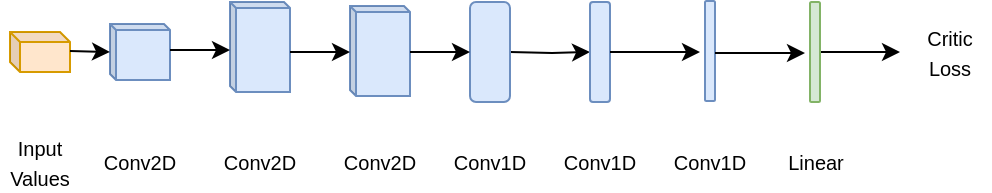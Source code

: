 <mxfile pages="1" version="11.2.4" type="device"><diagram id="B01DBhGY3xy6ruMmFx_x" name="Page-1"><mxGraphModel dx="594" dy="313" grid="1" gridSize="5" guides="1" tooltips="1" connect="1" arrows="1" fold="1" page="1" pageScale="1" pageWidth="583" pageHeight="413" math="0" shadow="0"><root><mxCell id="0"/><mxCell id="1" parent="0"/><mxCell id="uP2ehRSMgdLbi3DWPR2y-2" value="" style="shape=cube;whiteSpace=wrap;html=1;boundedLbl=1;backgroundOutline=1;darkOpacity=0.05;darkOpacity2=0.1;size=5;fillColor=#ffe6cc;strokeColor=#d79b00;" parent="1" vertex="1"><mxGeometry x="10" y="150" width="30" height="20" as="geometry"/></mxCell><mxCell id="uP2ehRSMgdLbi3DWPR2y-5" value="" style="shape=cube;whiteSpace=wrap;html=1;boundedLbl=1;backgroundOutline=1;darkOpacity=0.05;darkOpacity2=0.1;size=3;fillColor=#dae8fc;strokeColor=#6c8ebf;" parent="1" vertex="1"><mxGeometry x="120" y="135" width="30" height="45" as="geometry"/></mxCell><mxCell id="uP2ehRSMgdLbi3DWPR2y-6" value="" style="shape=cube;whiteSpace=wrap;html=1;boundedLbl=1;backgroundOutline=1;darkOpacity=0.05;darkOpacity2=0.1;size=3;fillColor=#dae8fc;strokeColor=#6c8ebf;" parent="1" vertex="1"><mxGeometry x="60" y="146" width="30" height="28" as="geometry"/></mxCell><mxCell id="uP2ehRSMgdLbi3DWPR2y-7" value="" style="shape=cube;whiteSpace=wrap;html=1;boundedLbl=1;backgroundOutline=1;darkOpacity=0.05;darkOpacity2=0.1;size=3;fillColor=#dae8fc;strokeColor=#6c8ebf;" parent="1" vertex="1"><mxGeometry x="180" y="137" width="30" height="45" as="geometry"/></mxCell><mxCell id="uP2ehRSMgdLbi3DWPR2y-23" style="edgeStyle=orthogonalEdgeStyle;rounded=0;orthogonalLoop=1;jettySize=auto;html=1;entryX=0;entryY=0.5;entryDx=0;entryDy=0;" parent="1" target="RZdZe2m3ng_IjlXGq_HR-4" edge="1"><mxGeometry relative="1" as="geometry"><mxPoint x="260" y="160" as="sourcePoint"/><mxPoint x="285.222" y="160.222" as="targetPoint"/></mxGeometry></mxCell><mxCell id="uP2ehRSMgdLbi3DWPR2y-27" value="&lt;font style=&quot;font-size: 10px&quot;&gt;Conv2D&lt;/font&gt;" style="text;html=1;strokeColor=none;fillColor=none;align=center;verticalAlign=middle;whiteSpace=wrap;rounded=0;" parent="1" vertex="1"><mxGeometry x="55" y="205" width="40" height="20" as="geometry"/></mxCell><mxCell id="uP2ehRSMgdLbi3DWPR2y-29" value="" style="endArrow=classic;html=1;exitX=1;exitY=0.5;exitDx=0;exitDy=0;" parent="1" source="RZdZe2m3ng_IjlXGq_HR-9" edge="1"><mxGeometry width="50" height="50" relative="1" as="geometry"><mxPoint x="436.68" y="159.72" as="sourcePoint"/><mxPoint x="455" y="160" as="targetPoint"/></mxGeometry></mxCell><mxCell id="uP2ehRSMgdLbi3DWPR2y-31" value="&lt;span style=&quot;font-size: 10px&quot;&gt;Critic Loss&lt;/span&gt;" style="text;html=1;strokeColor=none;fillColor=none;align=center;verticalAlign=middle;whiteSpace=wrap;rounded=0;" parent="1" vertex="1"><mxGeometry x="460" y="150" width="40" height="20" as="geometry"/></mxCell><mxCell id="uP2ehRSMgdLbi3DWPR2y-33" value="&lt;font style=&quot;font-size: 10px&quot;&gt;Conv2D&lt;/font&gt;" style="text;html=1;strokeColor=none;fillColor=none;align=center;verticalAlign=middle;whiteSpace=wrap;rounded=0;" parent="1" vertex="1"><mxGeometry x="115" y="205" width="40" height="20" as="geometry"/></mxCell><mxCell id="uP2ehRSMgdLbi3DWPR2y-34" value="&lt;font style=&quot;font-size: 10px&quot;&gt;Conv2D&lt;/font&gt;" style="text;html=1;strokeColor=none;fillColor=none;align=center;verticalAlign=middle;whiteSpace=wrap;rounded=0;" parent="1" vertex="1"><mxGeometry x="175" y="205" width="40" height="20" as="geometry"/></mxCell><mxCell id="uP2ehRSMgdLbi3DWPR2y-35" value="&lt;font style=&quot;font-size: 10px&quot;&gt;Conv1D&lt;/font&gt;" style="text;html=1;strokeColor=none;fillColor=none;align=center;verticalAlign=middle;whiteSpace=wrap;rounded=0;" parent="1" vertex="1"><mxGeometry x="230" y="205" width="40" height="20" as="geometry"/></mxCell><mxCell id="uP2ehRSMgdLbi3DWPR2y-36" value="&lt;font style=&quot;font-size: 10px&quot;&gt;Linear&lt;/font&gt;" style="text;html=1;strokeColor=none;fillColor=none;align=center;verticalAlign=middle;whiteSpace=wrap;rounded=0;" parent="1" vertex="1"><mxGeometry x="392.5" y="205" width="40" height="20" as="geometry"/></mxCell><mxCell id="uP2ehRSMgdLbi3DWPR2y-37" value="&lt;font style=&quot;font-size: 10px&quot;&gt;Input Values&lt;br&gt;&lt;/font&gt;" style="text;html=1;strokeColor=none;fillColor=none;align=center;verticalAlign=middle;whiteSpace=wrap;rounded=0;" parent="1" vertex="1"><mxGeometry x="5" y="205" width="40" height="20" as="geometry"/></mxCell><mxCell id="RZdZe2m3ng_IjlXGq_HR-1" value="" style="rounded=1;whiteSpace=wrap;html=1;fillColor=#dae8fc;strokeColor=#6c8ebf;" parent="1" vertex="1"><mxGeometry x="240" y="135" width="20" height="50" as="geometry"/></mxCell><mxCell id="RZdZe2m3ng_IjlXGq_HR-3" value="&lt;font style=&quot;font-size: 10px&quot;&gt;Conv1D&lt;/font&gt;" style="text;html=1;strokeColor=none;fillColor=none;align=center;verticalAlign=middle;whiteSpace=wrap;rounded=0;" parent="1" vertex="1"><mxGeometry x="285" y="205" width="40" height="20" as="geometry"/></mxCell><mxCell id="RZdZe2m3ng_IjlXGq_HR-4" value="" style="rounded=1;whiteSpace=wrap;html=1;fillColor=#dae8fc;strokeColor=#6c8ebf;" parent="1" vertex="1"><mxGeometry x="300" y="135" width="10" height="50" as="geometry"/></mxCell><mxCell id="RZdZe2m3ng_IjlXGq_HR-5" value="" style="rounded=1;whiteSpace=wrap;html=1;fillColor=#dae8fc;strokeColor=#6c8ebf;" parent="1" vertex="1"><mxGeometry x="357.5" y="134.5" width="5" height="50" as="geometry"/></mxCell><mxCell id="RZdZe2m3ng_IjlXGq_HR-6" style="edgeStyle=orthogonalEdgeStyle;rounded=0;orthogonalLoop=1;jettySize=auto;html=1;" parent="1" edge="1"><mxGeometry relative="1" as="geometry"><mxPoint x="310" y="160" as="sourcePoint"/><mxPoint x="355" y="160" as="targetPoint"/></mxGeometry></mxCell><mxCell id="RZdZe2m3ng_IjlXGq_HR-7" value="&lt;font style=&quot;font-size: 10px&quot;&gt;Conv1D&lt;/font&gt;" style="text;html=1;strokeColor=none;fillColor=none;align=center;verticalAlign=middle;whiteSpace=wrap;rounded=0;" parent="1" vertex="1"><mxGeometry x="340" y="205" width="40" height="20" as="geometry"/></mxCell><mxCell id="RZdZe2m3ng_IjlXGq_HR-9" value="" style="rounded=1;whiteSpace=wrap;html=1;fillColor=#d5e8d4;strokeColor=#82b366;" parent="1" vertex="1"><mxGeometry x="410" y="135" width="5" height="50" as="geometry"/></mxCell><mxCell id="RZdZe2m3ng_IjlXGq_HR-10" style="edgeStyle=orthogonalEdgeStyle;rounded=0;orthogonalLoop=1;jettySize=auto;html=1;" parent="1" edge="1"><mxGeometry relative="1" as="geometry"><mxPoint x="362.5" y="160.5" as="sourcePoint"/><mxPoint x="407.5" y="160.5" as="targetPoint"/></mxGeometry></mxCell><mxCell id="UHYo99HEzXY4KMaBMFnu-1" value="" style="endArrow=classic;html=1;exitX=0;exitY=0;exitDx=30;exitDy=24;exitPerimeter=0;" edge="1" parent="1"><mxGeometry width="50" height="50" relative="1" as="geometry"><mxPoint x="40" y="159.5" as="sourcePoint"/><mxPoint x="60" y="160" as="targetPoint"/></mxGeometry></mxCell><mxCell id="UHYo99HEzXY4KMaBMFnu-2" value="" style="endArrow=classic;html=1;exitX=0;exitY=0;exitDx=30;exitDy=24;exitPerimeter=0;" edge="1" parent="1"><mxGeometry width="50" height="50" relative="1" as="geometry"><mxPoint x="90" y="159" as="sourcePoint"/><mxPoint x="120" y="159" as="targetPoint"/></mxGeometry></mxCell><mxCell id="UHYo99HEzXY4KMaBMFnu-3" value="" style="endArrow=classic;html=1;exitX=0;exitY=0;exitDx=30;exitDy=24;exitPerimeter=0;" edge="1" parent="1"><mxGeometry width="50" height="50" relative="1" as="geometry"><mxPoint x="210" y="160" as="sourcePoint"/><mxPoint x="240" y="160" as="targetPoint"/></mxGeometry></mxCell><mxCell id="UHYo99HEzXY4KMaBMFnu-4" value="" style="endArrow=classic;html=1;exitX=0;exitY=0;exitDx=30;exitDy=24;exitPerimeter=0;" edge="1" parent="1"><mxGeometry width="50" height="50" relative="1" as="geometry"><mxPoint x="150" y="160" as="sourcePoint"/><mxPoint x="180" y="160" as="targetPoint"/></mxGeometry></mxCell></root></mxGraphModel></diagram></mxfile>